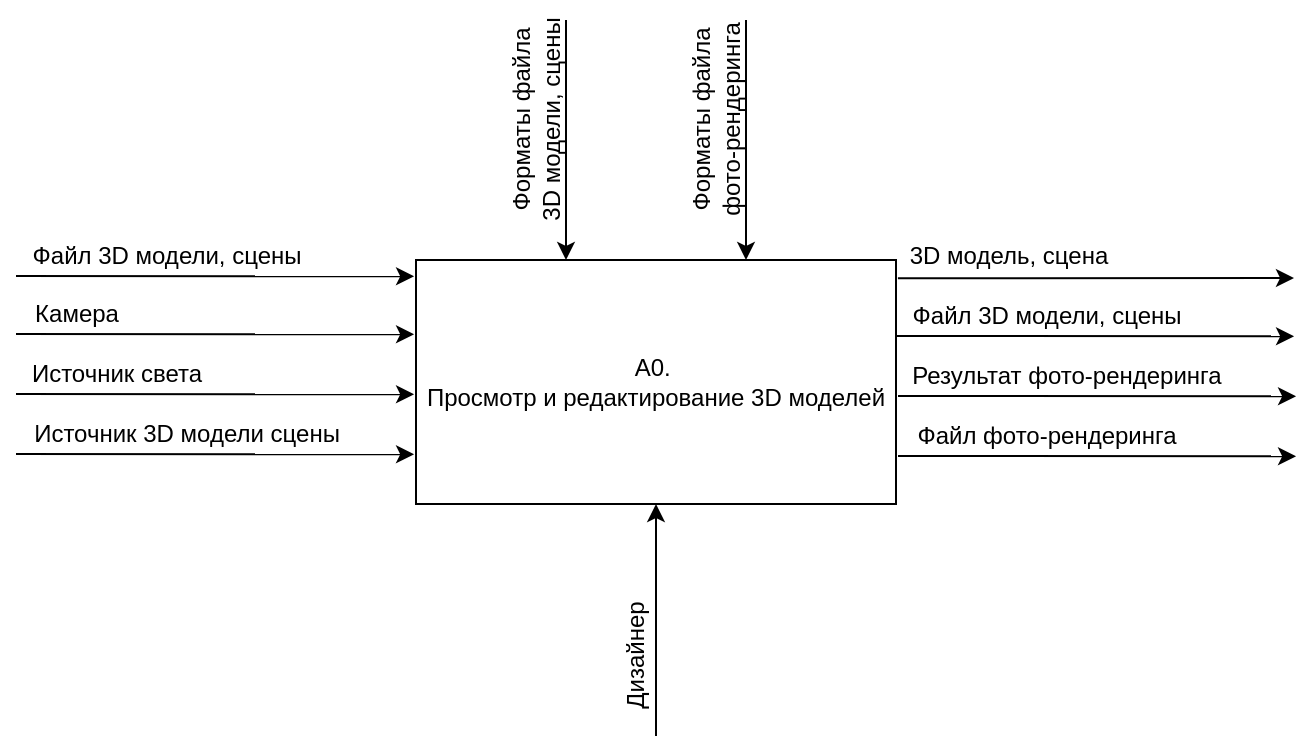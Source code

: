 <mxfile version="14.7.6" type="github" pages="2">
  <diagram id="WN6VgEvd2EQ4TZZtk9Fa" name="A0">
    <mxGraphModel dx="868" dy="482" grid="1" gridSize="10" guides="1" tooltips="1" connect="1" arrows="1" fold="1" page="1" pageScale="1" pageWidth="827" pageHeight="1169" math="0" shadow="0">
      <root>
        <mxCell id="0" />
        <mxCell id="1" parent="0" />
        <mxCell id="W_RGjU2re__AxwctyzRs-1" value="A0.&amp;nbsp;&lt;br&gt;Просмотр и редактирование 3D моделей" style="rounded=0;whiteSpace=wrap;html=1;" vertex="1" parent="1">
          <mxGeometry x="320" y="202" width="240" height="122" as="geometry" />
        </mxCell>
        <mxCell id="W_RGjU2re__AxwctyzRs-2" value="" style="endArrow=classic;html=1;entryX=-0.004;entryY=0.067;entryDx=0;entryDy=0;entryPerimeter=0;" edge="1" parent="1" target="W_RGjU2re__AxwctyzRs-1">
          <mxGeometry width="50" height="50" relative="1" as="geometry">
            <mxPoint x="120" y="210" as="sourcePoint" />
            <mxPoint x="170" y="160" as="targetPoint" />
          </mxGeometry>
        </mxCell>
        <mxCell id="W_RGjU2re__AxwctyzRs-3" value="Файл 3D модели, сцены" style="text;html=1;align=center;verticalAlign=middle;resizable=0;points=[];autosize=1;strokeColor=none;" vertex="1" parent="1">
          <mxGeometry x="120" y="190" width="150" height="20" as="geometry" />
        </mxCell>
        <mxCell id="W_RGjU2re__AxwctyzRs-4" value="" style="endArrow=classic;html=1;exitX=1.004;exitY=0.075;exitDx=0;exitDy=0;exitPerimeter=0;" edge="1" parent="1" source="W_RGjU2re__AxwctyzRs-1">
          <mxGeometry width="50" height="50" relative="1" as="geometry">
            <mxPoint x="560" y="210" as="sourcePoint" />
            <mxPoint x="759" y="211" as="targetPoint" />
          </mxGeometry>
        </mxCell>
        <mxCell id="W_RGjU2re__AxwctyzRs-5" value="3D модель, сцена" style="text;html=1;align=center;verticalAlign=middle;resizable=0;points=[];autosize=1;strokeColor=none;" vertex="1" parent="1">
          <mxGeometry x="561" y="190" width="110" height="20" as="geometry" />
        </mxCell>
        <mxCell id="W_RGjU2re__AxwctyzRs-6" value="" style="endArrow=classic;html=1;entryX=0.5;entryY=0;entryDx=0;entryDy=0;" edge="1" parent="1">
          <mxGeometry width="50" height="50" relative="1" as="geometry">
            <mxPoint x="395" y="82" as="sourcePoint" />
            <mxPoint x="395" y="202" as="targetPoint" />
          </mxGeometry>
        </mxCell>
        <mxCell id="W_RGjU2re__AxwctyzRs-7" value="Форматы файла&lt;br&gt;3D модели, сцены" style="text;html=1;align=center;verticalAlign=middle;resizable=0;points=[];autosize=1;strokeColor=none;rotation=-90;" vertex="1" parent="1">
          <mxGeometry x="320" y="117" width="120" height="30" as="geometry" />
        </mxCell>
        <mxCell id="W_RGjU2re__AxwctyzRs-9" value="" style="endArrow=classic;html=1;" edge="1" parent="1" target="W_RGjU2re__AxwctyzRs-1">
          <mxGeometry width="50" height="50" relative="1" as="geometry">
            <mxPoint x="440" y="440" as="sourcePoint" />
            <mxPoint x="439.5" y="460" as="targetPoint" />
          </mxGeometry>
        </mxCell>
        <mxCell id="W_RGjU2re__AxwctyzRs-10" value="Дизайнер" style="text;html=1;align=center;verticalAlign=middle;resizable=0;points=[];autosize=1;strokeColor=none;rotation=-90;" vertex="1" parent="1">
          <mxGeometry x="395" y="390" width="70" height="20" as="geometry" />
        </mxCell>
        <mxCell id="W_RGjU2re__AxwctyzRs-11" value="" style="endArrow=classic;html=1;entryX=-0.004;entryY=0.067;entryDx=0;entryDy=0;entryPerimeter=0;" edge="1" parent="1">
          <mxGeometry width="50" height="50" relative="1" as="geometry">
            <mxPoint x="560" y="240" as="sourcePoint" />
            <mxPoint x="759.04" y="240.174" as="targetPoint" />
          </mxGeometry>
        </mxCell>
        <mxCell id="W_RGjU2re__AxwctyzRs-12" value="Файл 3D модели, сцены" style="text;html=1;align=center;verticalAlign=middle;resizable=0;points=[];autosize=1;strokeColor=none;" vertex="1" parent="1">
          <mxGeometry x="560" y="220" width="150" height="20" as="geometry" />
        </mxCell>
        <mxCell id="W_RGjU2re__AxwctyzRs-13" value="" style="endArrow=classic;html=1;entryX=-0.004;entryY=0.067;entryDx=0;entryDy=0;entryPerimeter=0;" edge="1" parent="1">
          <mxGeometry width="50" height="50" relative="1" as="geometry">
            <mxPoint x="561" y="270" as="sourcePoint" />
            <mxPoint x="760.04" y="270.174" as="targetPoint" />
          </mxGeometry>
        </mxCell>
        <mxCell id="W_RGjU2re__AxwctyzRs-14" value="Результат фото-рендеринга" style="text;html=1;align=center;verticalAlign=middle;resizable=0;points=[];autosize=1;strokeColor=none;" vertex="1" parent="1">
          <mxGeometry x="560" y="250" width="170" height="20" as="geometry" />
        </mxCell>
        <mxCell id="W_RGjU2re__AxwctyzRs-15" value="" style="endArrow=classic;html=1;entryX=-0.004;entryY=0.067;entryDx=0;entryDy=0;entryPerimeter=0;" edge="1" parent="1">
          <mxGeometry width="50" height="50" relative="1" as="geometry">
            <mxPoint x="561" y="300" as="sourcePoint" />
            <mxPoint x="760.04" y="300.174" as="targetPoint" />
          </mxGeometry>
        </mxCell>
        <mxCell id="W_RGjU2re__AxwctyzRs-16" value="Файл фото-рендеринга" style="text;html=1;align=center;verticalAlign=middle;resizable=0;points=[];autosize=1;strokeColor=none;" vertex="1" parent="1">
          <mxGeometry x="560" y="280" width="150" height="20" as="geometry" />
        </mxCell>
        <mxCell id="W_RGjU2re__AxwctyzRs-17" value="" style="endArrow=classic;html=1;entryX=0.5;entryY=0;entryDx=0;entryDy=0;" edge="1" parent="1">
          <mxGeometry width="50" height="50" relative="1" as="geometry">
            <mxPoint x="485" y="82" as="sourcePoint" />
            <mxPoint x="485" y="202" as="targetPoint" />
          </mxGeometry>
        </mxCell>
        <mxCell id="W_RGjU2re__AxwctyzRs-18" value="Форматы файла &lt;br&gt;фото-рендеринга" style="text;html=1;align=center;verticalAlign=middle;resizable=0;points=[];autosize=1;strokeColor=none;rotation=-90;" vertex="1" parent="1">
          <mxGeometry x="415" y="117" width="110" height="30" as="geometry" />
        </mxCell>
        <mxCell id="W_RGjU2re__AxwctyzRs-19" value="" style="endArrow=classic;html=1;entryX=-0.004;entryY=0.067;entryDx=0;entryDy=0;entryPerimeter=0;" edge="1" parent="1">
          <mxGeometry width="50" height="50" relative="1" as="geometry">
            <mxPoint x="120" y="239" as="sourcePoint" />
            <mxPoint x="319.04" y="239.174" as="targetPoint" />
          </mxGeometry>
        </mxCell>
        <mxCell id="W_RGjU2re__AxwctyzRs-20" value="Камера" style="text;html=1;align=center;verticalAlign=middle;resizable=0;points=[];autosize=1;strokeColor=none;" vertex="1" parent="1">
          <mxGeometry x="120" y="219" width="60" height="20" as="geometry" />
        </mxCell>
        <mxCell id="W_RGjU2re__AxwctyzRs-21" value="" style="endArrow=classic;html=1;entryX=-0.004;entryY=0.067;entryDx=0;entryDy=0;entryPerimeter=0;" edge="1" parent="1">
          <mxGeometry width="50" height="50" relative="1" as="geometry">
            <mxPoint x="120" y="269" as="sourcePoint" />
            <mxPoint x="319.04" y="269.174" as="targetPoint" />
          </mxGeometry>
        </mxCell>
        <mxCell id="W_RGjU2re__AxwctyzRs-22" value="Источник света" style="text;html=1;align=center;verticalAlign=middle;resizable=0;points=[];autosize=1;strokeColor=none;" vertex="1" parent="1">
          <mxGeometry x="120" y="249" width="100" height="20" as="geometry" />
        </mxCell>
        <mxCell id="W_RGjU2re__AxwctyzRs-23" value="" style="endArrow=classic;html=1;entryX=-0.004;entryY=0.067;entryDx=0;entryDy=0;entryPerimeter=0;" edge="1" parent="1">
          <mxGeometry width="50" height="50" relative="1" as="geometry">
            <mxPoint x="120" y="299" as="sourcePoint" />
            <mxPoint x="319.04" y="299.174" as="targetPoint" />
          </mxGeometry>
        </mxCell>
        <mxCell id="W_RGjU2re__AxwctyzRs-24" value="Источник 3D модели сцены" style="text;html=1;align=center;verticalAlign=middle;resizable=0;points=[];autosize=1;strokeColor=none;" vertex="1" parent="1">
          <mxGeometry x="120" y="279" width="170" height="20" as="geometry" />
        </mxCell>
      </root>
    </mxGraphModel>
  </diagram>
  <diagram name="A0_Details" id="rtm00wLqG0p16PlPwjed">
    <mxGraphModel dx="868" dy="482" grid="1" gridSize="10" guides="1" tooltips="1" connect="1" arrows="1" fold="1" page="1" pageScale="1" pageWidth="827" pageHeight="1169" math="0" shadow="0">
      <root>
        <mxCell id="0p7Wr0Xd2iZE0kWDp1wK-0" />
        <mxCell id="0p7Wr0Xd2iZE0kWDp1wK-1" parent="0p7Wr0Xd2iZE0kWDp1wK-0" />
        <mxCell id="0p7Wr0Xd2iZE0kWDp1wK-3" value="" style="endArrow=classic;html=1;entryX=0;entryY=0.25;entryDx=0;entryDy=0;" edge="1" parent="0p7Wr0Xd2iZE0kWDp1wK-1" target="0p7Wr0Xd2iZE0kWDp1wK-25">
          <mxGeometry width="50" height="50" relative="1" as="geometry">
            <mxPoint x="9" y="140" as="sourcePoint" />
            <mxPoint x="128" y="148" as="targetPoint" />
          </mxGeometry>
        </mxCell>
        <mxCell id="0p7Wr0Xd2iZE0kWDp1wK-4" value="Файл 3D модели,&lt;br&gt;&amp;nbsp;сцены" style="text;html=1;align=center;verticalAlign=middle;resizable=0;points=[];autosize=1;strokeColor=none;" vertex="1" parent="0p7Wr0Xd2iZE0kWDp1wK-1">
          <mxGeometry x="0.96" y="110" width="110" height="30" as="geometry" />
        </mxCell>
        <mxCell id="0p7Wr0Xd2iZE0kWDp1wK-5" value="" style="endArrow=classic;html=1;exitX=1.008;exitY=0.38;exitDx=0;exitDy=0;exitPerimeter=0;" edge="1" parent="0p7Wr0Xd2iZE0kWDp1wK-1" source="Fj5h9H-o9WHxKwUpWDW2-0">
          <mxGeometry width="50" height="50" relative="1" as="geometry">
            <mxPoint x="404" y="201" as="sourcePoint" />
            <mxPoint x="810" y="201" as="targetPoint" />
          </mxGeometry>
        </mxCell>
        <mxCell id="0p7Wr0Xd2iZE0kWDp1wK-6" value="3D модель, сцена" style="text;html=1;align=center;verticalAlign=middle;resizable=0;points=[];autosize=1;strokeColor=none;" vertex="1" parent="0p7Wr0Xd2iZE0kWDp1wK-1">
          <mxGeometry x="394.04" y="180" width="110" height="20" as="geometry" />
        </mxCell>
        <mxCell id="0p7Wr0Xd2iZE0kWDp1wK-7" value="" style="endArrow=classic;html=1;entryX=0.5;entryY=0;entryDx=0;entryDy=0;" edge="1" parent="0p7Wr0Xd2iZE0kWDp1wK-1" target="0p7Wr0Xd2iZE0kWDp1wK-25">
          <mxGeometry width="50" height="50" relative="1" as="geometry">
            <mxPoint x="188" y="15" as="sourcePoint" />
            <mxPoint x="213.5" y="135" as="targetPoint" />
          </mxGeometry>
        </mxCell>
        <mxCell id="0p7Wr0Xd2iZE0kWDp1wK-8" value="Форматы файла&lt;br&gt;3D модели, сцены" style="text;html=1;align=center;verticalAlign=middle;resizable=0;points=[];autosize=1;strokeColor=none;rotation=-90;" vertex="1" parent="0p7Wr0Xd2iZE0kWDp1wK-1">
          <mxGeometry x="109.5" y="46" width="120" height="30" as="geometry" />
        </mxCell>
        <mxCell id="0p7Wr0Xd2iZE0kWDp1wK-9" value="" style="endArrow=classic;html=1;" edge="1" parent="0p7Wr0Xd2iZE0kWDp1wK-1" target="0p7Wr0Xd2iZE0kWDp1wK-25">
          <mxGeometry width="50" height="50" relative="1" as="geometry">
            <mxPoint x="188" y="600" as="sourcePoint" />
            <mxPoint x="178.46" y="490" as="targetPoint" />
          </mxGeometry>
        </mxCell>
        <mxCell id="0p7Wr0Xd2iZE0kWDp1wK-10" value="Дизайнер" style="text;html=1;align=center;verticalAlign=middle;resizable=0;points=[];autosize=1;strokeColor=none;rotation=-90;" vertex="1" parent="0p7Wr0Xd2iZE0kWDp1wK-1">
          <mxGeometry x="143.46" y="561" width="70" height="20" as="geometry" />
        </mxCell>
        <mxCell id="0p7Wr0Xd2iZE0kWDp1wK-11" value="" style="endArrow=classic;html=1;entryX=-0.004;entryY=0.067;entryDx=0;entryDy=0;entryPerimeter=0;" edge="1" parent="0p7Wr0Xd2iZE0kWDp1wK-1">
          <mxGeometry width="50" height="50" relative="1" as="geometry">
            <mxPoint x="605.96" y="690" as="sourcePoint" />
            <mxPoint x="805" y="690.174" as="targetPoint" />
          </mxGeometry>
        </mxCell>
        <mxCell id="0p7Wr0Xd2iZE0kWDp1wK-12" value="Файл 3D модели, сцены" style="text;html=1;align=center;verticalAlign=middle;resizable=0;points=[];autosize=1;strokeColor=none;" vertex="1" parent="0p7Wr0Xd2iZE0kWDp1wK-1">
          <mxGeometry x="605.96" y="670" width="150" height="20" as="geometry" />
        </mxCell>
        <mxCell id="0p7Wr0Xd2iZE0kWDp1wK-13" value="" style="endArrow=classic;html=1;" edge="1" parent="0p7Wr0Xd2iZE0kWDp1wK-1" source="loLJtrTFthgS7P5RvidJ-10">
          <mxGeometry width="50" height="50" relative="1" as="geometry">
            <mxPoint x="701" y="301" as="sourcePoint" />
            <mxPoint x="810" y="300" as="targetPoint" />
          </mxGeometry>
        </mxCell>
        <mxCell id="0p7Wr0Xd2iZE0kWDp1wK-14" value="Результат &lt;br&gt;фото-рендеринга" style="text;html=1;align=center;verticalAlign=middle;resizable=0;points=[];autosize=1;strokeColor=none;" vertex="1" parent="0p7Wr0Xd2iZE0kWDp1wK-1">
          <mxGeometry x="695" y="269" width="110" height="30" as="geometry" />
        </mxCell>
        <mxCell id="0p7Wr0Xd2iZE0kWDp1wK-15" value="" style="endArrow=classic;html=1;" edge="1" parent="0p7Wr0Xd2iZE0kWDp1wK-1" source="loLJtrTFthgS7P5RvidJ-13">
          <mxGeometry width="50" height="50" relative="1" as="geometry">
            <mxPoint x="741" y="390" as="sourcePoint" />
            <mxPoint x="810" y="390" as="targetPoint" />
          </mxGeometry>
        </mxCell>
        <mxCell id="0p7Wr0Xd2iZE0kWDp1wK-16" value="&lt;font style=&quot;font-size: 11px&quot;&gt;Файл &lt;br&gt;фото-рендеринга&lt;/font&gt;" style="text;html=1;align=center;verticalAlign=middle;resizable=0;points=[];autosize=1;strokeColor=none;" vertex="1" parent="0p7Wr0Xd2iZE0kWDp1wK-1">
          <mxGeometry x="716.96" y="356" width="100" height="30" as="geometry" />
        </mxCell>
        <mxCell id="0p7Wr0Xd2iZE0kWDp1wK-17" value="" style="endArrow=classic;html=1;" edge="1" parent="0p7Wr0Xd2iZE0kWDp1wK-1">
          <mxGeometry width="50" height="50" relative="1" as="geometry">
            <mxPoint x="707" y="11" as="sourcePoint" />
            <mxPoint x="707" y="360" as="targetPoint" />
          </mxGeometry>
        </mxCell>
        <mxCell id="0p7Wr0Xd2iZE0kWDp1wK-18" value="Форматы файла &lt;br&gt;фото-рендеринга" style="text;html=1;align=center;verticalAlign=middle;resizable=0;points=[];autosize=1;strokeColor=none;rotation=-90;" vertex="1" parent="0p7Wr0Xd2iZE0kWDp1wK-1">
          <mxGeometry x="635" y="46" width="110" height="30" as="geometry" />
        </mxCell>
        <mxCell id="0p7Wr0Xd2iZE0kWDp1wK-19" value="" style="endArrow=classic;html=1;entryX=0;entryY=0.5;entryDx=0;entryDy=0;" edge="1" parent="0p7Wr0Xd2iZE0kWDp1wK-1" target="Fj5h9H-o9WHxKwUpWDW2-5">
          <mxGeometry width="50" height="50" relative="1" as="geometry">
            <mxPoint x="10" y="264" as="sourcePoint" />
            <mxPoint x="209.04" y="250.174" as="targetPoint" />
          </mxGeometry>
        </mxCell>
        <mxCell id="0p7Wr0Xd2iZE0kWDp1wK-20" value="Камера" style="text;html=1;align=center;verticalAlign=middle;resizable=0;points=[];autosize=1;strokeColor=none;" vertex="1" parent="0p7Wr0Xd2iZE0kWDp1wK-1">
          <mxGeometry x="-7.105e-15" y="244" width="60" height="20" as="geometry" />
        </mxCell>
        <mxCell id="0p7Wr0Xd2iZE0kWDp1wK-21" value="" style="endArrow=classic;html=1;entryX=0;entryY=0.75;entryDx=0;entryDy=0;" edge="1" parent="0p7Wr0Xd2iZE0kWDp1wK-1" target="Fj5h9H-o9WHxKwUpWDW2-5">
          <mxGeometry width="50" height="50" relative="1" as="geometry">
            <mxPoint x="10" y="279" as="sourcePoint" />
            <mxPoint x="209.04" y="284.174" as="targetPoint" />
          </mxGeometry>
        </mxCell>
        <mxCell id="0p7Wr0Xd2iZE0kWDp1wK-22" value="Источник света" style="text;html=1;align=center;verticalAlign=middle;resizable=0;points=[];autosize=1;strokeColor=none;" vertex="1" parent="0p7Wr0Xd2iZE0kWDp1wK-1">
          <mxGeometry x="-7.105e-15" y="261" width="100" height="20" as="geometry" />
        </mxCell>
        <mxCell id="0p7Wr0Xd2iZE0kWDp1wK-23" value="" style="endArrow=classic;html=1;entryX=0;entryY=0.75;entryDx=0;entryDy=0;exitX=0.05;exitY=0.967;exitDx=0;exitDy=0;exitPerimeter=0;" edge="1" parent="0p7Wr0Xd2iZE0kWDp1wK-1" target="0p7Wr0Xd2iZE0kWDp1wK-25" source="0p7Wr0Xd2iZE0kWDp1wK-24">
          <mxGeometry width="50" height="50" relative="1" as="geometry">
            <mxPoint x="20" y="170" as="sourcePoint" />
            <mxPoint x="209.04" y="251.174" as="targetPoint" />
          </mxGeometry>
        </mxCell>
        <mxCell id="0p7Wr0Xd2iZE0kWDp1wK-24" value="Источник 3D модели,&lt;br&gt;&amp;nbsp;сцены" style="text;html=1;align=center;verticalAlign=middle;resizable=0;points=[];autosize=1;strokeColor=none;" vertex="1" parent="0p7Wr0Xd2iZE0kWDp1wK-1">
          <mxGeometry x="3.46" y="141" width="130" height="30" as="geometry" />
        </mxCell>
        <mxCell id="Fj5h9H-o9WHxKwUpWDW2-3" style="edgeStyle=orthogonalEdgeStyle;rounded=0;orthogonalLoop=1;jettySize=auto;html=1;exitX=1;exitY=0.5;exitDx=0;exitDy=0;entryX=0;entryY=0.152;entryDx=0;entryDy=0;endArrow=classicThin;endFill=1;entryPerimeter=0;" edge="1" parent="0p7Wr0Xd2iZE0kWDp1wK-1" source="0p7Wr0Xd2iZE0kWDp1wK-25" target="Fj5h9H-o9WHxKwUpWDW2-0">
          <mxGeometry relative="1" as="geometry">
            <Array as="points">
              <mxPoint x="260" y="155" />
              <mxPoint x="260" y="183" />
            </Array>
          </mxGeometry>
        </mxCell>
        <mxCell id="0p7Wr0Xd2iZE0kWDp1wK-25" value="&lt;span&gt;A1. Загрузка 3D модели, сцены&lt;/span&gt;" style="rounded=0;whiteSpace=wrap;html=1;" vertex="1" parent="0p7Wr0Xd2iZE0kWDp1wK-1">
          <mxGeometry x="128" y="125" width="120" height="60" as="geometry" />
        </mxCell>
        <mxCell id="loLJtrTFthgS7P5RvidJ-0" style="edgeStyle=orthogonalEdgeStyle;rounded=0;orthogonalLoop=1;jettySize=auto;html=1;entryX=0;entryY=0.25;entryDx=0;entryDy=0;endArrow=classicThin;endFill=1;" edge="1" parent="0p7Wr0Xd2iZE0kWDp1wK-1" source="Fj5h9H-o9WHxKwUpWDW2-0" target="Fj5h9H-o9WHxKwUpWDW2-5">
          <mxGeometry relative="1" as="geometry">
            <Array as="points">
              <mxPoint x="400" y="201" />
              <mxPoint x="400" y="249" />
            </Array>
          </mxGeometry>
        </mxCell>
        <mxCell id="loLJtrTFthgS7P5RvidJ-11" style="edgeStyle=orthogonalEdgeStyle;rounded=0;orthogonalLoop=1;jettySize=auto;html=1;endArrow=classicThin;endFill=1;entryX=0;entryY=0.5;entryDx=0;entryDy=0;" edge="1" parent="0p7Wr0Xd2iZE0kWDp1wK-1" target="loLJtrTFthgS7P5RvidJ-10">
          <mxGeometry relative="1" as="geometry">
            <mxPoint x="404" y="201" as="sourcePoint" />
            <mxPoint x="592" y="325" as="targetPoint" />
            <Array as="points">
              <mxPoint x="560" y="201" />
              <mxPoint x="560" y="300" />
            </Array>
          </mxGeometry>
        </mxCell>
        <mxCell id="Fj5h9H-o9WHxKwUpWDW2-0" value="&lt;span&gt;A2.&amp;nbsp;&lt;/span&gt;Просмотр 3D модели, сцены" style="rounded=0;whiteSpace=wrap;html=1;" vertex="1" parent="0p7Wr0Xd2iZE0kWDp1wK-1">
          <mxGeometry x="273" y="171" width="120" height="79" as="geometry" />
        </mxCell>
        <mxCell id="Fj5h9H-o9WHxKwUpWDW2-4" value="Данные для &lt;br&gt;рендера" style="text;html=1;align=center;verticalAlign=middle;resizable=0;points=[];autosize=1;strokeColor=none;" vertex="1" parent="0p7Wr0Xd2iZE0kWDp1wK-1">
          <mxGeometry x="249" y="124" width="80" height="30" as="geometry" />
        </mxCell>
        <mxCell id="loLJtrTFthgS7P5RvidJ-1" style="edgeStyle=orthogonalEdgeStyle;rounded=0;orthogonalLoop=1;jettySize=auto;html=1;endArrow=classicThin;endFill=1;entryX=-0.025;entryY=0.861;entryDx=0;entryDy=0;entryPerimeter=0;" edge="1" parent="0p7Wr0Xd2iZE0kWDp1wK-1" source="Fj5h9H-o9WHxKwUpWDW2-5" target="Fj5h9H-o9WHxKwUpWDW2-0">
          <mxGeometry relative="1" as="geometry">
            <mxPoint x="250" y="240" as="targetPoint" />
            <Array as="points">
              <mxPoint x="550" y="264" />
              <mxPoint x="550" y="320" />
              <mxPoint x="250" y="320" />
              <mxPoint x="250" y="240" />
            </Array>
          </mxGeometry>
        </mxCell>
        <mxCell id="Fj5h9H-o9WHxKwUpWDW2-5" value="&lt;span&gt;A3. Редактирование 3D модели, сцены&lt;/span&gt;" style="rounded=0;whiteSpace=wrap;html=1;" vertex="1" parent="0p7Wr0Xd2iZE0kWDp1wK-1">
          <mxGeometry x="416" y="234" width="120" height="60" as="geometry" />
        </mxCell>
        <mxCell id="loLJtrTFthgS7P5RvidJ-2" value="Данные для рендера" style="text;html=1;align=center;verticalAlign=middle;resizable=0;points=[];autosize=1;strokeColor=none;" vertex="1" parent="0p7Wr0Xd2iZE0kWDp1wK-1">
          <mxGeometry x="271" y="300" width="130" height="20" as="geometry" />
        </mxCell>
        <mxCell id="loLJtrTFthgS7P5RvidJ-7" style="edgeStyle=orthogonalEdgeStyle;rounded=0;orthogonalLoop=1;jettySize=auto;html=1;endArrow=classicThin;endFill=1;exitX=0.167;exitY=1;exitDx=0;exitDy=0;exitPerimeter=0;" edge="1" parent="0p7Wr0Xd2iZE0kWDp1wK-1" source="0p7Wr0Xd2iZE0kWDp1wK-20" target="Fj5h9H-o9WHxKwUpWDW2-0">
          <mxGeometry relative="1" as="geometry">
            <mxPoint x="210" y="260" as="sourcePoint" />
            <mxPoint x="260" y="220" as="targetPoint" />
            <Array as="points">
              <mxPoint x="210" y="264" />
              <mxPoint x="210" y="200" />
            </Array>
          </mxGeometry>
        </mxCell>
        <mxCell id="loLJtrTFthgS7P5RvidJ-8" style="edgeStyle=orthogonalEdgeStyle;rounded=0;orthogonalLoop=1;jettySize=auto;html=1;endArrow=classicThin;endFill=1;" edge="1" parent="0p7Wr0Xd2iZE0kWDp1wK-1" target="Fj5h9H-o9WHxKwUpWDW2-0">
          <mxGeometry relative="1" as="geometry">
            <mxPoint x="10" y="279" as="sourcePoint" />
            <mxPoint x="280" y="219" as="targetPoint" />
            <Array as="points">
              <mxPoint x="230" y="279" />
              <mxPoint x="230" y="219" />
            </Array>
          </mxGeometry>
        </mxCell>
        <mxCell id="loLJtrTFthgS7P5RvidJ-9" style="edgeStyle=orthogonalEdgeStyle;rounded=0;orthogonalLoop=1;jettySize=auto;html=1;endArrow=classicThin;endFill=1;exitX=0.043;exitY=1.127;exitDx=0;exitDy=0;exitPerimeter=0;entryX=0.5;entryY=1;entryDx=0;entryDy=0;" edge="1" parent="0p7Wr0Xd2iZE0kWDp1wK-1" target="Fj5h9H-o9WHxKwUpWDW2-5">
          <mxGeometry relative="1" as="geometry">
            <mxPoint x="188" y="602.99" as="sourcePoint" />
            <mxPoint x="493" y="294" as="targetPoint" />
            <Array as="points">
              <mxPoint x="188" y="520" />
              <mxPoint x="483" y="520" />
            </Array>
          </mxGeometry>
        </mxCell>
        <mxCell id="loLJtrTFthgS7P5RvidJ-10" value="&lt;span style=&quot;color: rgb(44 , 45 , 48) ; font-family: &amp;#34;arial&amp;#34; ; font-size: 13.333px&quot;&gt;A4. Запуск фото- рендеринг&lt;/span&gt;" style="rounded=0;whiteSpace=wrap;html=1;" vertex="1" parent="0p7Wr0Xd2iZE0kWDp1wK-1">
          <mxGeometry x="573" y="270" width="120" height="60" as="geometry" />
        </mxCell>
        <mxCell id="loLJtrTFthgS7P5RvidJ-12" value="A6. Сохранение 3D модели, сцены" style="rounded=0;whiteSpace=wrap;html=1;" vertex="1" parent="0p7Wr0Xd2iZE0kWDp1wK-1">
          <mxGeometry x="635.96" y="450" width="120" height="60" as="geometry" />
        </mxCell>
        <mxCell id="loLJtrTFthgS7P5RvidJ-13" value="A5. Сохранение фото-рендеринга" style="rounded=0;whiteSpace=wrap;html=1;" vertex="1" parent="0p7Wr0Xd2iZE0kWDp1wK-1">
          <mxGeometry x="600.96" y="360" width="120" height="60" as="geometry" />
        </mxCell>
      </root>
    </mxGraphModel>
  </diagram>
</mxfile>
